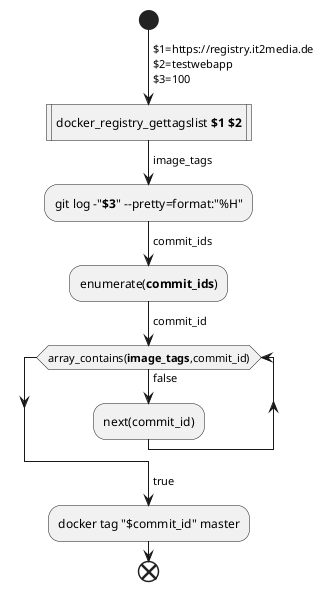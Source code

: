 @startuml docker_registry_tag_master_image
start
->$1=https://registry.it2media.de
$2=testwebapp
$3=100;
:docker_registry_gettagslist **$1** **$2**|
->image_tags;
:git log -"**$3**" --pretty=format:"%H";
->commit_ids;
:enumerate(**commit_ids**);
->commit_id;
while (array_contains(**image_tags**,commit_id))
  ->false;
  :next(commit_id);
endwhile
->true;
:docker tag "$commit_id" master;
end
@enduml